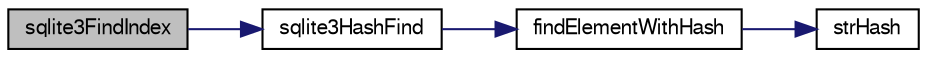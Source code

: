 digraph "sqlite3FindIndex"
{
  edge [fontname="FreeSans",fontsize="10",labelfontname="FreeSans",labelfontsize="10"];
  node [fontname="FreeSans",fontsize="10",shape=record];
  rankdir="LR";
  Node538154 [label="sqlite3FindIndex",height=0.2,width=0.4,color="black", fillcolor="grey75", style="filled", fontcolor="black"];
  Node538154 -> Node538155 [color="midnightblue",fontsize="10",style="solid",fontname="FreeSans"];
  Node538155 [label="sqlite3HashFind",height=0.2,width=0.4,color="black", fillcolor="white", style="filled",URL="$sqlite3_8c.html#a8ca124229470a66b4c9c141ded48e2aa"];
  Node538155 -> Node538156 [color="midnightblue",fontsize="10",style="solid",fontname="FreeSans"];
  Node538156 [label="findElementWithHash",height=0.2,width=0.4,color="black", fillcolor="white", style="filled",URL="$sqlite3_8c.html#a75c0f574fa5d51702434c6e980d57d7f"];
  Node538156 -> Node538157 [color="midnightblue",fontsize="10",style="solid",fontname="FreeSans"];
  Node538157 [label="strHash",height=0.2,width=0.4,color="black", fillcolor="white", style="filled",URL="$sqlite3_8c.html#ad7193605dadc27cf291d54e15bdd011d"];
}
